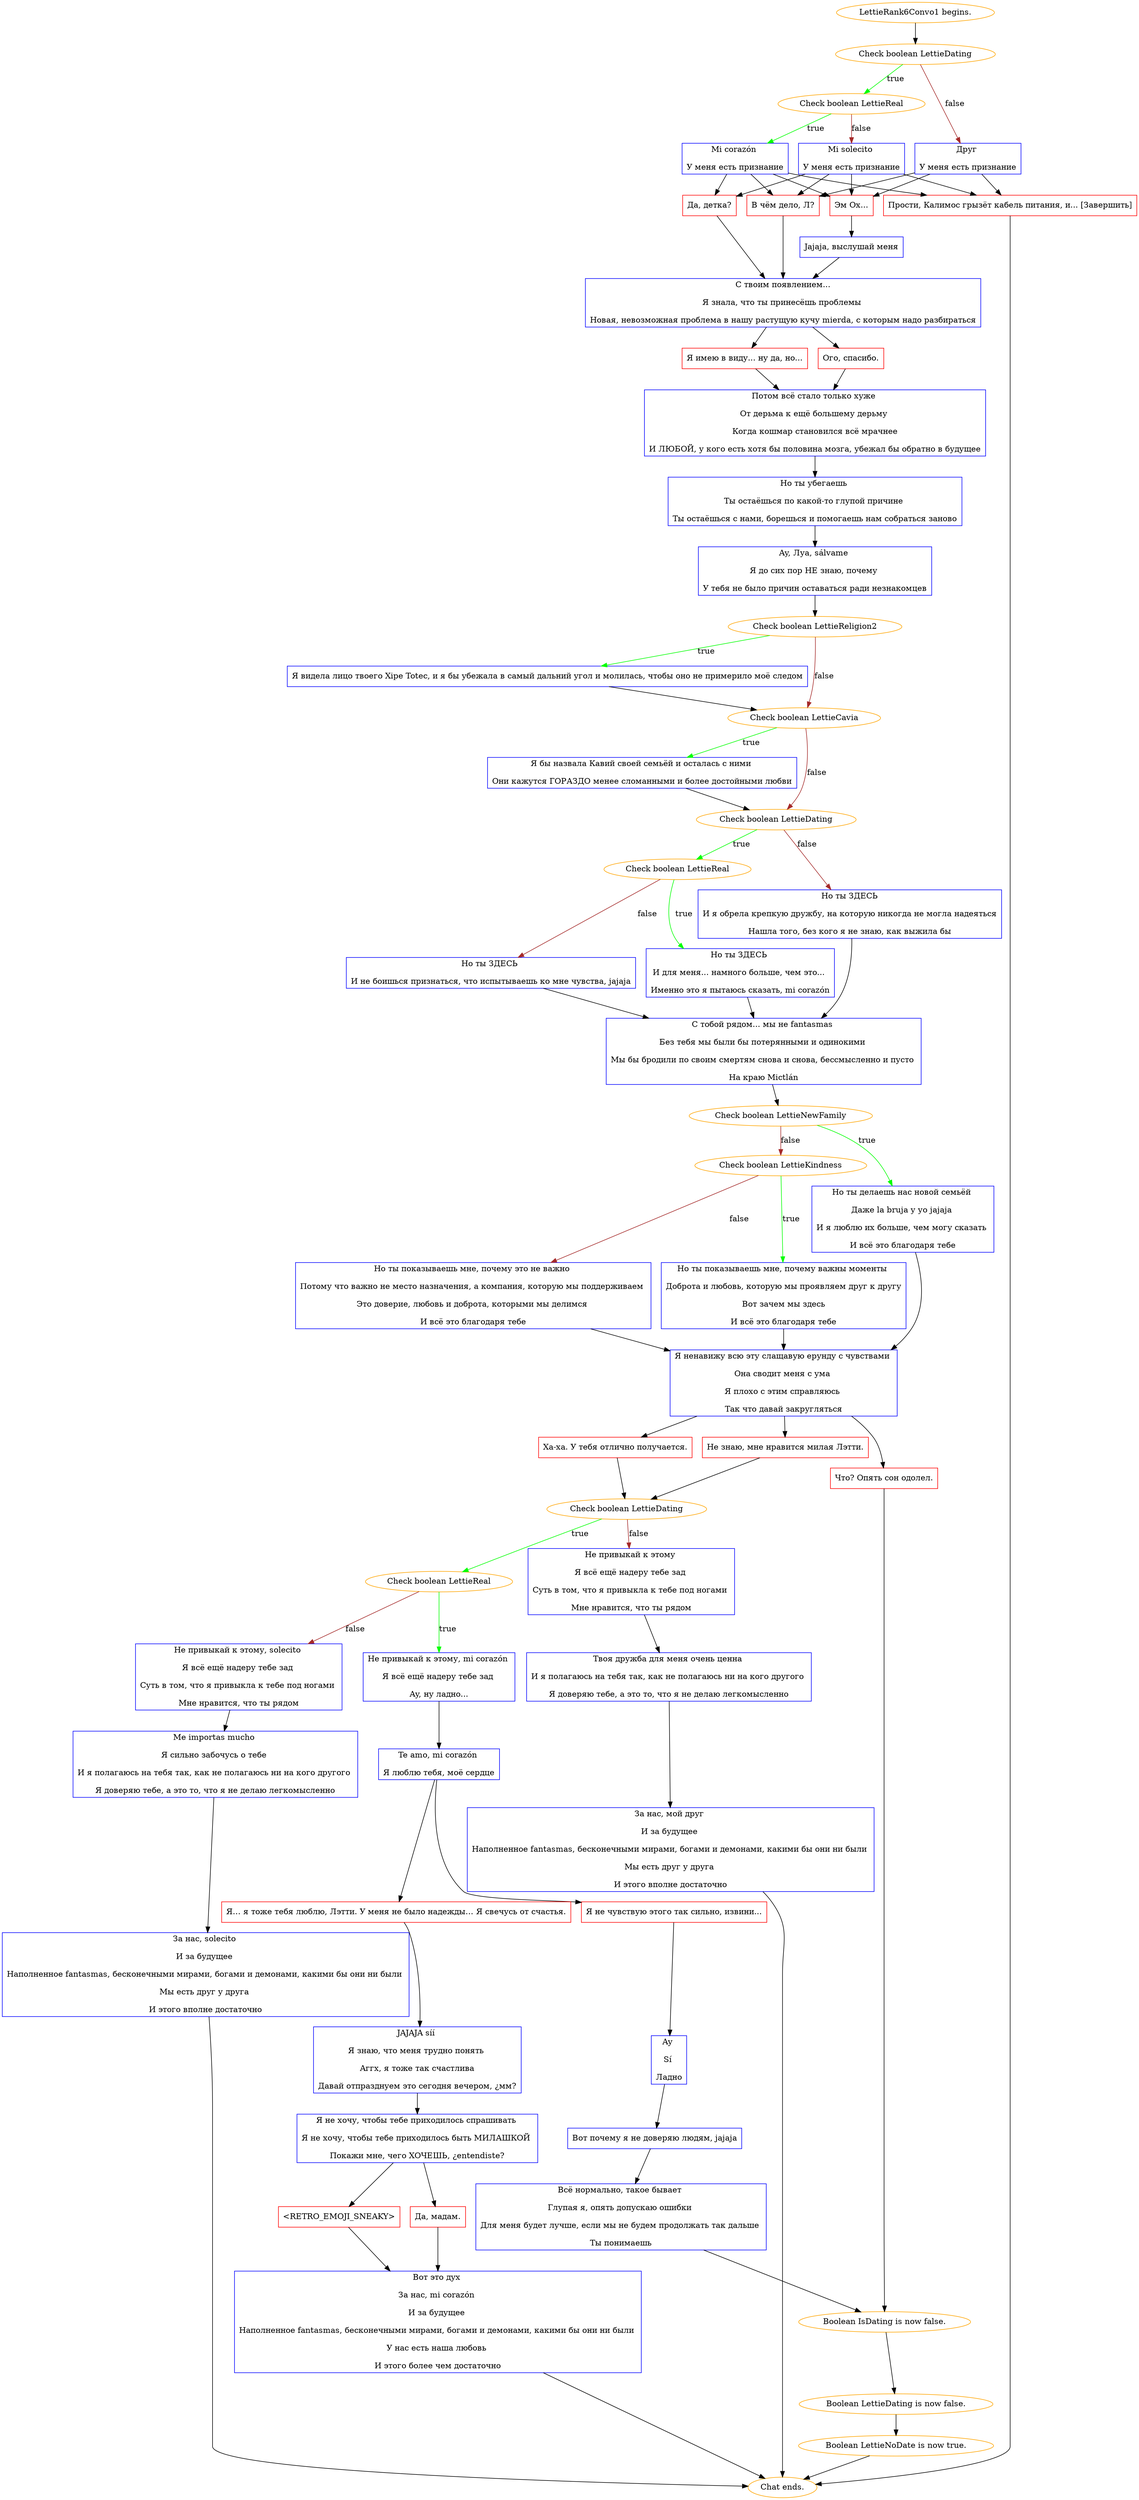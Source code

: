 digraph {
	"LettieRank6Convo1 begins." [color=orange];
		"LettieRank6Convo1 begins." -> j2452349781;
	j2452349781 [label="Check boolean LettieDating",color=orange];
		j2452349781 -> j2676259319 [label=true,color=green];
		j2452349781 -> j1935294606 [label=false,color=brown];
	j2676259319 [label="Check boolean LettieReal",color=orange];
		j2676259319 -> j3284264981 [label=true,color=green];
		j2676259319 -> j1166842617 [label=false,color=brown];
	j1935294606 [label="Друг 
У меня есть признание",shape=box,color=blue];
		j1935294606 -> j320951023;
		j1935294606 -> j4099889302;
		j1935294606 -> j3482860356;
	j3284264981 [label="Mi corazón 
У меня есть признание",shape=box,color=blue];
		j3284264981 -> j2292833065;
		j3284264981 -> j320951023;
		j3284264981 -> j4099889302;
		j3284264981 -> j3482860356;
	j1166842617 [label="Mi solecito 
У меня есть признание",shape=box,color=blue];
		j1166842617 -> j2292833065;
		j1166842617 -> j320951023;
		j1166842617 -> j4099889302;
		j1166842617 -> j3482860356;
	j320951023 [label="В чём дело, Л?",shape=box,color=red];
		j320951023 -> j472821285;
	j4099889302 [label="Эм Ох...",shape=box,color=red];
		j4099889302 -> j607627986;
	j3482860356 [label="Прости, Калимос грызёт кабель питания, и... [Завершить]",shape=box,color=red];
		j3482860356 -> "Chat ends.";
	j2292833065 [label="Да, детка?",shape=box,color=red];
		j2292833065 -> j472821285;
	j472821285 [label="С твоим появлением...
Я знала, что ты принесёшь проблемы 
Новая, невозможная проблема в нашу растущую кучу mierda, с которым надо разбираться",shape=box,color=blue];
		j472821285 -> j3486286693;
		j472821285 -> j914943477;
	j607627986 [label="Jajaja, выслушай меня",shape=box,color=blue];
		j607627986 -> j472821285;
	"Chat ends." [color=orange];
	j3486286693 [label="Ого, спасибо.",shape=box,color=red];
		j3486286693 -> j3566214107;
	j914943477 [label="Я имею в виду... ну да, но...",shape=box,color=red];
		j914943477 -> j3566214107;
	j3566214107 [label="Потом всё стало только хуже 
От дерьма к ещё большему дерьму 
Когда кошмар становился всё мрачнее
И ЛЮБОЙ, у кого есть хотя бы половина мозга, убежал бы обратно в будущее",shape=box,color=blue];
		j3566214107 -> j3737623089;
	j3737623089 [label="Но ты убегаешь 
Ты остаёшься по какой-то глупой причине 
Ты остаёшься с нами, борешься и помогаешь нам собраться заново",shape=box,color=blue];
		j3737623089 -> j1244895268;
	j1244895268 [label="Ay, Луа, sálvame 
Я до сих пор НЕ знаю, почему 
У тебя не было причин оставаться ради незнакомцев",shape=box,color=blue];
		j1244895268 -> j1387050652;
	j1387050652 [label="Check boolean LettieReligion2",color=orange];
		j1387050652 -> j3207292359 [label=true,color=green];
		j1387050652 -> j1551587699 [label=false,color=brown];
	j3207292359 [label="Я видела лицо твоего Xipe Totec, и я бы убежала в самый дальний угол и молилась, чтобы оно не примерило моё следом",shape=box,color=blue];
		j3207292359 -> j1551587699;
	j1551587699 [label="Check boolean LettieCavia",color=orange];
		j1551587699 -> j4231567145 [label=true,color=green];
		j1551587699 -> j466073509 [label=false,color=brown];
	j4231567145 [label="Я бы назвала Кавий своей семьёй и осталась с ними 
Они кажутся ГОРАЗДО менее сломанными и более достойными любви",shape=box,color=blue];
		j4231567145 -> j466073509;
	j466073509 [label="Check boolean LettieDating",color=orange];
		j466073509 -> j4125224585 [label=true,color=green];
		j466073509 -> j606923651 [label=false,color=brown];
	j4125224585 [label="Check boolean LettieReal",color=orange];
		j4125224585 -> j1525018815 [label=true,color=green];
		j4125224585 -> j219022408 [label=false,color=brown];
	j606923651 [label="Но ты ЗДЕСЬ
И я обрела крепкую дружбу, на которую никогда не могла надеяться
Нашла того, без кого я не знаю, как выжила бы",shape=box,color=blue];
		j606923651 -> j3824825166;
	j1525018815 [label="Но ты ЗДЕСЬ 
И для меня... намного больше, чем это... 
Именно это я пытаюсь сказать, mi corazón",shape=box,color=blue];
		j1525018815 -> j3824825166;
	j219022408 [label="Но ты ЗДЕСЬ 
И не боишься признаться, что испытываешь ко мне чувства, jajaja",shape=box,color=blue];
		j219022408 -> j3824825166;
	j3824825166 [label="С тобой рядом... мы не fantasmas 
Без тебя мы были бы потерянными и одинокими 
Мы бы бродили по своим смертям снова и снова, бессмысленно и пусто 
На краю Mictlán",shape=box,color=blue];
		j3824825166 -> j1595476292;
	j1595476292 [label="Check boolean LettieNewFamily",color=orange];
		j1595476292 -> j2168163077 [label=true,color=green];
		j1595476292 -> j3009833502 [label=false,color=brown];
	j2168163077 [label="Но ты делаешь нас новой семьёй 
Даже la bruja y yo jajaja 
И я люблю их больше, чем могу сказать 
И всё это благодаря тебе",shape=box,color=blue];
		j2168163077 -> j196261895;
	j3009833502 [label="Check boolean LettieKindness",color=orange];
		j3009833502 -> j3846247092 [label=true,color=green];
		j3009833502 -> j1877113912 [label=false,color=brown];
	j196261895 [label="Я ненавижу всю эту слащавую ерунду с чувствами 
Она сводит меня с ума 
Я плохо с этим справляюсь 
Так что давай закругляться",shape=box,color=blue];
		j196261895 -> j369114736;
		j196261895 -> j2975751534;
		j196261895 -> j3838736599;
	j3846247092 [label="Но ты показываешь мне, почему важны моменты 
Доброта и любовь, которую мы проявляем друг к другу
Вот зачем мы здесь
И всё это благодаря тебе",shape=box,color=blue];
		j3846247092 -> j196261895;
	j1877113912 [label="Но ты показываешь мне, почему это не важно 
Потому что важно не место назначения, а компания, которую мы поддерживаем 
Это доверие, любовь и доброта, которыми мы делимся 
И всё это благодаря тебе",shape=box,color=blue];
		j1877113912 -> j196261895;
	j369114736 [label="Ха-ха. У тебя отлично получается.",shape=box,color=red];
		j369114736 -> j407131291;
	j2975751534 [label="Не знаю, мне нравится милая Лэтти.",shape=box,color=red];
		j2975751534 -> j407131291;
	j3838736599 [label="Что? Опять сон одолел.",shape=box,color=red];
		j3838736599 -> j3606744485;
	j407131291 [label="Check boolean LettieDating",color=orange];
		j407131291 -> j2969545787 [label=true,color=green];
		j407131291 -> j3377334128 [label=false,color=brown];
	j3606744485 [label="Boolean IsDating is now false.",color=orange];
		j3606744485 -> j2226684218;
	j2969545787 [label="Check boolean LettieReal",color=orange];
		j2969545787 -> j1218744686 [label=true,color=green];
		j2969545787 -> j4083288880 [label=false,color=brown];
	j3377334128 [label="Не привыкай к этому 
Я всё ещё надеру тебе зад 
Суть в том, что я привыкла к тебе под ногами 
Мне нравится, что ты рядом",shape=box,color=blue];
		j3377334128 -> j1059718737;
	j2226684218 [label="Boolean LettieDating is now false.",color=orange];
		j2226684218 -> j2703113057;
	j1218744686 [label="Не привыкай к этому, mi corazón 
Я всё ещё надеру тебе зад 
Ay, ну ладно...",shape=box,color=blue];
		j1218744686 -> j158816081;
	j4083288880 [label="Не привыкай к этому, solecito 
Я всё ещё надеру тебе зад 
Суть в том, что я привыкла к тебе под ногами 
Мне нравится, что ты рядом",shape=box,color=blue];
		j4083288880 -> j4111743740;
	j1059718737 [label="Твоя дружба для меня очень ценна 
И я полагаюсь на тебя так, как не полагаюсь ни на кого другого 
Я доверяю тебе, а это то, что я не делаю легкомысленно",shape=box,color=blue];
		j1059718737 -> j2927885936;
	j2703113057 [label="Boolean LettieNoDate is now true.",color=orange];
		j2703113057 -> "Chat ends.";
	j158816081 [label="Te amo, mi corazón 
Я люблю тебя, моё сердце",shape=box,color=blue];
		j158816081 -> j1059505259;
		j158816081 -> j3225111692;
	j4111743740 [label="Me importas mucho 
Я сильно забочусь о тебе 
И я полагаюсь на тебя так, как не полагаюсь ни на кого другого 
Я доверяю тебе, а это то, что я не делаю легкомысленно",shape=box,color=blue];
		j4111743740 -> j4146950381;
	j2927885936 [label="За нас, мой друг 
И за будущее 
Наполненное fantasmas, бесконечными мирами, богами и демонами, какими бы они ни были 
Мы есть друг у друга 
И этого вполне достаточно",shape=box,color=blue];
		j2927885936 -> "Chat ends.";
	j1059505259 [label="Я не чувствую этого так сильно, извини...",shape=box,color=red];
		j1059505259 -> j3592175983;
	j3225111692 [label="Я… я тоже тебя люблю, Лэтти. У меня не было надежды… Я свечусь от счастья.",shape=box,color=red];
		j3225111692 -> j4191985824;
	j4146950381 [label="За нас, solecito 
И за будущее 
Наполненное fantasmas, бесконечными мирами, богами и демонами, какими бы они ни были 
Мы есть друг у друга 
И этого вполне достаточно",shape=box,color=blue];
		j4146950381 -> "Chat ends.";
	j3592175983 [label="Ay 
Sí 
Ладно",shape=box,color=blue];
		j3592175983 -> j2357188720;
	j4191985824 [label="JAJAJA síí 
Я знаю, что меня трудно понять 
Aггх, я тоже так счастлива
Давай отпразднуем это сегодня вечером, ¿мм?",shape=box,color=blue];
		j4191985824 -> j1622653669;
	j2357188720 [label="Вот почему я не доверяю людям, jajaja",shape=box,color=blue];
		j2357188720 -> j442422169;
	j1622653669 [label="Я не хочу, чтобы тебе приходилось спрашивать 
Я не хочу, чтобы тебе приходилось быть МИЛАШКОЙ 
Покажи мне, чего ХОЧЕШЬ, ¿entendiste?",shape=box,color=blue];
		j1622653669 -> j4165829008;
		j1622653669 -> j4214187009;
	j442422169 [label="Всё нормально, такое бывает 
Глупая я, опять допускаю ошибки 
Для меня будет лучше, если мы не будем продолжать так дальше 
Ты понимаешь",shape=box,color=blue];
		j442422169 -> j3606744485;
	j4165829008 [label="Да, мадам.",shape=box,color=red];
		j4165829008 -> j1082467052;
	j4214187009 [label="<RETRO_EMOJI_SNEAKY>",shape=box,color=red];
		j4214187009 -> j1082467052;
	j1082467052 [label="Вот это дух 
За нас, mi corazón 
И за будущее 
Наполненное fantasmas, бесконечными мирами, богами и демонами, какими бы они ни были 
У нас есть наша любовь 
И этого более чем достаточно",shape=box,color=blue];
		j1082467052 -> "Chat ends.";
}